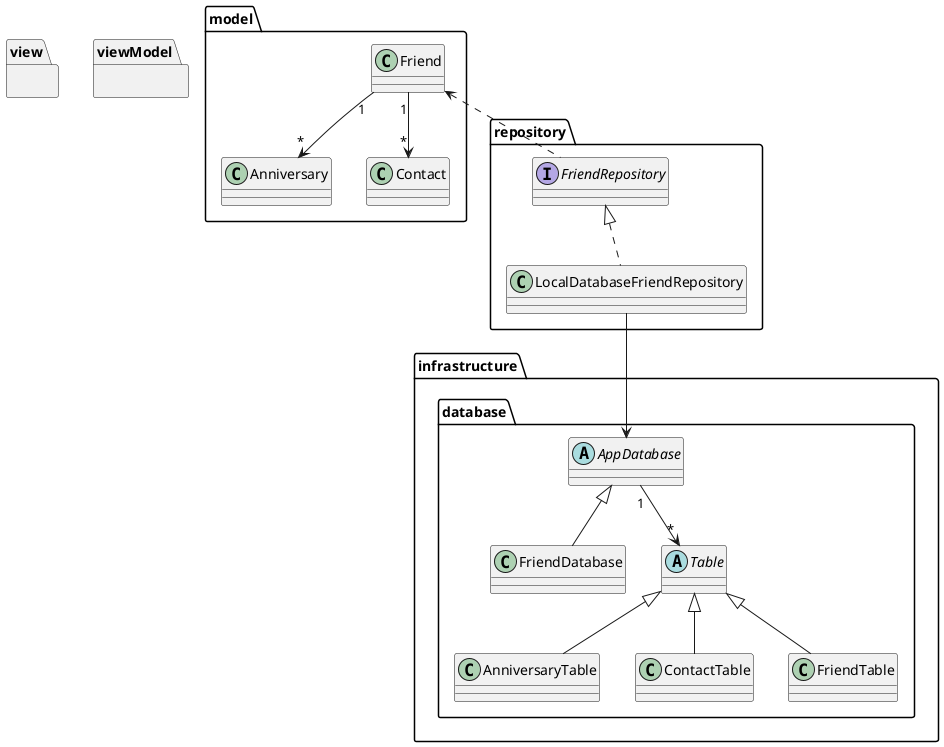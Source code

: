 @startuml

package view {}

package viewModel {}

package model {
    class Anniversary
    class Contact
    class Friend
}

package repository {
    interface FriendRepository
    class LocalDatabaseFriendRepository
}

package infrastructure {
    package database {
        class AnniversaryTable
        abstract AppDatabase
        class ContactTable
        class FriendDatabase
        class FriendTable
        abstract Table
    }
}

Friend "1" --> "*" Anniversary
Friend "1" --> "*" Contact

FriendRepository .up.> Friend

FriendRepository <|.. LocalDatabaseFriendRepository

LocalDatabaseFriendRepository --> AppDatabase

AppDatabase <|-- FriendDatabase
Table <|-- AnniversaryTable
Table <|-- ContactTable
Table <|-- FriendTable
AppDatabase "1" --> "*" Table

@enduml